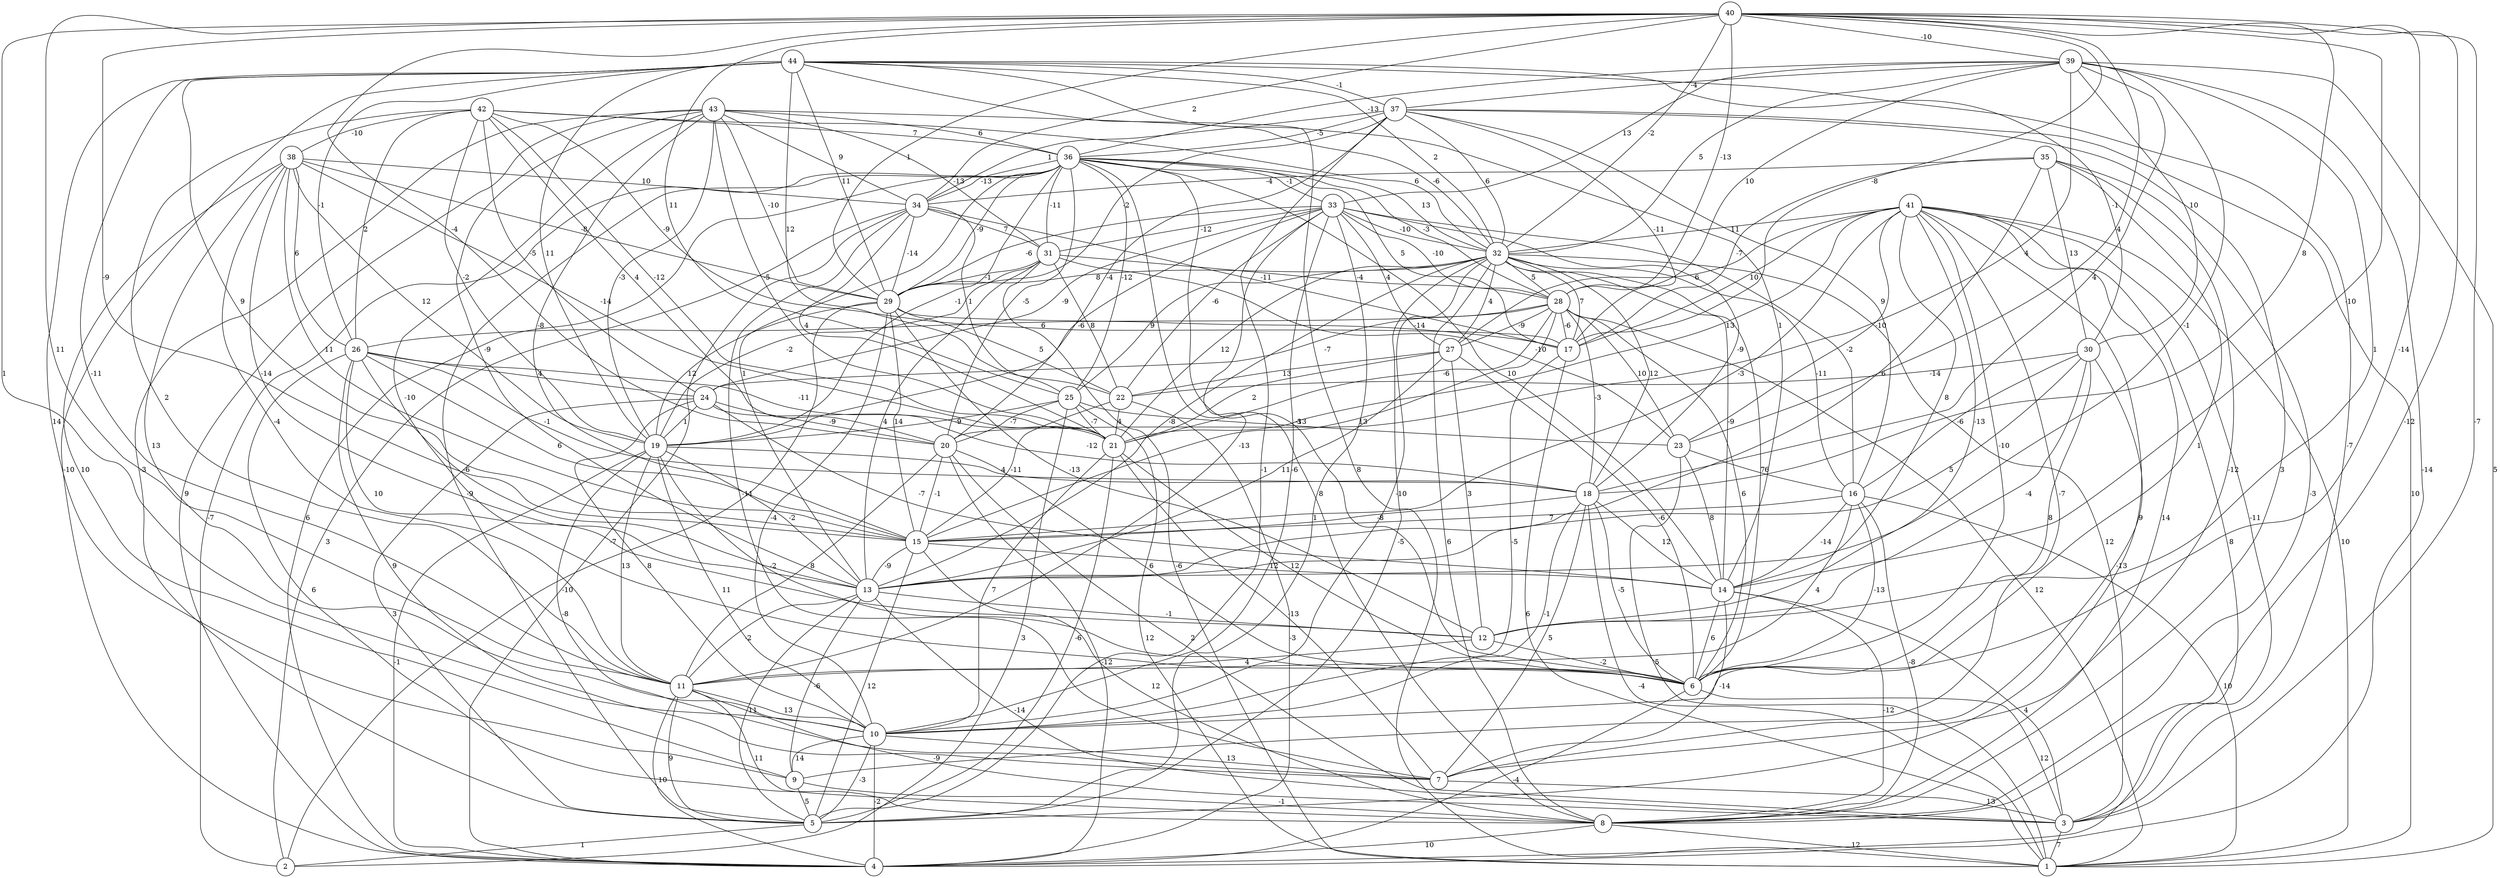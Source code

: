graph { 
	 fontname="Helvetica,Arial,sans-serif" 
	 node [shape = circle]; 
	 44 -- 1 [label = "8"];
	 44 -- 3 [label = "-7"];
	 44 -- 4 [label = "-10"];
	 44 -- 9 [label = "14"];
	 44 -- 11 [label = "-11"];
	 44 -- 14 [label = "1"];
	 44 -- 15 [label = "9"];
	 44 -- 19 [label = "11"];
	 44 -- 22 [label = "12"];
	 44 -- 26 [label = "-1"];
	 44 -- 29 [label = "11"];
	 44 -- 30 [label = "-1"];
	 44 -- 32 [label = "2"];
	 44 -- 37 [label = "-1"];
	 43 -- 4 [label = "9"];
	 43 -- 5 [label = "-3"];
	 43 -- 6 [label = "-10"];
	 43 -- 13 [label = "-9"];
	 43 -- 15 [label = "-8"];
	 43 -- 19 [label = "-3"];
	 43 -- 21 [label = "-5"];
	 43 -- 29 [label = "-10"];
	 43 -- 31 [label = "-13"];
	 43 -- 32 [label = "-6"];
	 43 -- 34 [label = "9"];
	 43 -- 36 [label = "6"];
	 42 -- 11 [label = "2"];
	 42 -- 17 [label = "-9"];
	 42 -- 19 [label = "-2"];
	 42 -- 20 [label = "4"];
	 42 -- 21 [label = "-12"];
	 42 -- 24 [label = "-5"];
	 42 -- 26 [label = "2"];
	 42 -- 32 [label = "6"];
	 42 -- 36 [label = "7"];
	 42 -- 38 [label = "-10"];
	 41 -- 1 [label = "10"];
	 41 -- 3 [label = "-11"];
	 41 -- 4 [label = "8"];
	 41 -- 5 [label = "9"];
	 41 -- 6 [label = "-10"];
	 41 -- 8 [label = "14"];
	 41 -- 9 [label = "-7"];
	 41 -- 12 [label = "-13"];
	 41 -- 14 [label = "8"];
	 41 -- 15 [label = "-3"];
	 41 -- 17 [label = "10"];
	 41 -- 21 [label = "13"];
	 41 -- 23 [label = "-10"];
	 41 -- 27 [label = "6"];
	 41 -- 32 [label = "11"];
	 40 -- 3 [label = "-7"];
	 40 -- 6 [label = "-14"];
	 40 -- 8 [label = "-12"];
	 40 -- 10 [label = "1"];
	 40 -- 11 [label = "11"];
	 40 -- 14 [label = "-10"];
	 40 -- 15 [label = "-9"];
	 40 -- 17 [label = "-8"];
	 40 -- 18 [label = "8"];
	 40 -- 20 [label = "-4"];
	 40 -- 23 [label = "4"];
	 40 -- 25 [label = "11"];
	 40 -- 28 [label = "-13"];
	 40 -- 29 [label = "1"];
	 40 -- 32 [label = "-2"];
	 40 -- 34 [label = "2"];
	 40 -- 39 [label = "-10"];
	 39 -- 1 [label = "5"];
	 39 -- 4 [label = "-14"];
	 39 -- 12 [label = "1"];
	 39 -- 13 [label = "-1"];
	 39 -- 18 [label = "4"];
	 39 -- 20 [label = "4"];
	 39 -- 28 [label = "10"];
	 39 -- 30 [label = "10"];
	 39 -- 32 [label = "5"];
	 39 -- 33 [label = "13"];
	 39 -- 36 [label = "-13"];
	 39 -- 37 [label = "-4"];
	 38 -- 9 [label = "10"];
	 38 -- 10 [label = "13"];
	 38 -- 11 [label = "-4"];
	 38 -- 13 [label = "-14"];
	 38 -- 15 [label = "11"];
	 38 -- 19 [label = "12"];
	 38 -- 21 [label = "-14"];
	 38 -- 26 [label = "6"];
	 38 -- 29 [label = "-8"];
	 38 -- 34 [label = "10"];
	 37 -- 1 [label = "10"];
	 37 -- 5 [label = "-1"];
	 37 -- 8 [label = "3"];
	 37 -- 16 [label = "9"];
	 37 -- 17 [label = "-11"];
	 37 -- 20 [label = "-4"];
	 37 -- 29 [label = "-2"];
	 37 -- 32 [label = "6"];
	 37 -- 34 [label = "1"];
	 37 -- 36 [label = "-5"];
	 36 -- 2 [label = "-7"];
	 36 -- 4 [label = "6"];
	 36 -- 5 [label = "-9"];
	 36 -- 6 [label = "-3"];
	 36 -- 8 [label = "8"];
	 36 -- 13 [label = "1"];
	 36 -- 14 [label = "10"];
	 36 -- 17 [label = "5"];
	 36 -- 19 [label = "-1"];
	 36 -- 20 [label = "-5"];
	 36 -- 25 [label = "-12"];
	 36 -- 28 [label = "-3"];
	 36 -- 29 [label = "-9"];
	 36 -- 31 [label = "-11"];
	 36 -- 32 [label = "13"];
	 36 -- 33 [label = "-1"];
	 36 -- 34 [label = "-13"];
	 35 -- 7 [label = "-12"];
	 35 -- 8 [label = "-3"];
	 35 -- 10 [label = "1"];
	 35 -- 13 [label = "6"];
	 35 -- 17 [label = "-7"];
	 35 -- 30 [label = "13"];
	 35 -- 34 [label = "-4"];
	 34 -- 2 [label = "3"];
	 34 -- 4 [label = "-7"];
	 34 -- 7 [label = "-11"];
	 34 -- 17 [label = "-11"];
	 34 -- 21 [label = "4"];
	 34 -- 25 [label = "1"];
	 34 -- 29 [label = "-14"];
	 34 -- 31 [label = "7"];
	 33 -- 5 [label = "1"];
	 33 -- 10 [label = "-6"];
	 33 -- 11 [label = "-13"];
	 33 -- 16 [label = "-2"];
	 33 -- 18 [label = "-9"];
	 33 -- 19 [label = "-6"];
	 33 -- 22 [label = "-6"];
	 33 -- 24 [label = "-9"];
	 33 -- 27 [label = "4"];
	 33 -- 28 [label = "-10"];
	 33 -- 29 [label = "-6"];
	 33 -- 31 [label = "-12"];
	 33 -- 32 [label = "-10"];
	 32 -- 3 [label = "12"];
	 32 -- 5 [label = "-5"];
	 32 -- 6 [label = "7"];
	 32 -- 8 [label = "6"];
	 32 -- 10 [label = "-10"];
	 32 -- 13 [label = "-8"];
	 32 -- 14 [label = "-9"];
	 32 -- 16 [label = "-11"];
	 32 -- 17 [label = "7"];
	 32 -- 18 [label = "12"];
	 32 -- 21 [label = "12"];
	 32 -- 25 [label = "9"];
	 32 -- 27 [label = "4"];
	 32 -- 28 [label = "5"];
	 32 -- 29 [label = "8"];
	 31 -- 1 [label = "-6"];
	 31 -- 13 [label = "4"];
	 31 -- 19 [label = "-2"];
	 31 -- 22 [label = "8"];
	 31 -- 23 [label = "-10"];
	 31 -- 28 [label = "-4"];
	 31 -- 29 [label = "-1"];
	 30 -- 6 [label = "8"];
	 30 -- 7 [label = "-13"];
	 30 -- 12 [label = "-4"];
	 30 -- 13 [label = "5"];
	 30 -- 16 [label = "-6"];
	 30 -- 22 [label = "-14"];
	 29 -- 2 [label = "-10"];
	 29 -- 10 [label = "-4"];
	 29 -- 12 [label = "-13"];
	 29 -- 15 [label = "14"];
	 29 -- 17 [label = "-14"];
	 29 -- 19 [label = "12"];
	 29 -- 22 [label = "5"];
	 28 -- 1 [label = "12"];
	 28 -- 6 [label = "6"];
	 28 -- 15 [label = "13"];
	 28 -- 17 [label = "-6"];
	 28 -- 18 [label = "-3"];
	 28 -- 21 [label = "-6"];
	 28 -- 23 [label = "10"];
	 28 -- 24 [label = "-7"];
	 28 -- 26 [label = "6"];
	 28 -- 27 [label = "-9"];
	 27 -- 6 [label = "-6"];
	 27 -- 12 [label = "3"];
	 27 -- 13 [label = "11"];
	 27 -- 21 [label = "2"];
	 27 -- 22 [label = "13"];
	 26 -- 7 [label = "9"];
	 26 -- 8 [label = "6"];
	 26 -- 12 [label = "10"];
	 26 -- 13 [label = "-6"];
	 26 -- 15 [label = "6"];
	 26 -- 18 [label = "-1"];
	 26 -- 21 [label = "-11"];
	 26 -- 24 [label = "4"];
	 25 -- 1 [label = "12"];
	 25 -- 2 [label = "3"];
	 25 -- 19 [label = "-9"];
	 25 -- 20 [label = "-7"];
	 25 -- 21 [label = "-7"];
	 25 -- 23 [label = "-13"];
	 24 -- 5 [label = "3"];
	 24 -- 10 [label = "8"];
	 24 -- 14 [label = "-7"];
	 24 -- 18 [label = "-12"];
	 24 -- 19 [label = "1"];
	 24 -- 20 [label = "-9"];
	 23 -- 1 [label = "5"];
	 23 -- 14 [label = "8"];
	 23 -- 16 [label = "6"];
	 22 -- 4 [label = "-3"];
	 22 -- 15 [label = "-11"];
	 22 -- 21 [label = "4"];
	 21 -- 5 [label = "-6"];
	 21 -- 6 [label = "12"];
	 21 -- 7 [label = "-13"];
	 21 -- 10 [label = "7"];
	 20 -- 3 [label = "2"];
	 20 -- 4 [label = "-12"];
	 20 -- 6 [label = "6"];
	 20 -- 11 [label = "8"];
	 20 -- 15 [label = "-1"];
	 19 -- 4 [label = "-1"];
	 19 -- 6 [label = "-2"];
	 19 -- 7 [label = "-8"];
	 19 -- 10 [label = "11"];
	 19 -- 11 [label = "13"];
	 19 -- 13 [label = "-2"];
	 19 -- 18 [label = "4"];
	 18 -- 1 [label = "-4"];
	 18 -- 6 [label = "-5"];
	 18 -- 7 [label = "5"];
	 18 -- 10 [label = "-1"];
	 18 -- 14 [label = "12"];
	 18 -- 15 [label = "-8"];
	 17 -- 1 [label = "6"];
	 17 -- 10 [label = "-5"];
	 16 -- 1 [label = "10"];
	 16 -- 6 [label = "-13"];
	 16 -- 8 [label = "-8"];
	 16 -- 11 [label = "4"];
	 16 -- 14 [label = "-14"];
	 16 -- 15 [label = "7"];
	 15 -- 5 [label = "12"];
	 15 -- 8 [label = "12"];
	 15 -- 13 [label = "-9"];
	 15 -- 14 [label = "12"];
	 14 -- 3 [label = "4"];
	 14 -- 6 [label = "6"];
	 14 -- 7 [label = "-14"];
	 14 -- 8 [label = "-12"];
	 13 -- 3 [label = "-14"];
	 13 -- 5 [label = "11"];
	 13 -- 9 [label = "-6"];
	 13 -- 11 [label = "-2"];
	 13 -- 12 [label = "-1"];
	 12 -- 6 [label = "-2"];
	 12 -- 11 [label = "4"];
	 11 -- 3 [label = "-9"];
	 11 -- 4 [label = "10"];
	 11 -- 5 [label = "9"];
	 11 -- 8 [label = "11"];
	 11 -- 10 [label = "13"];
	 10 -- 4 [label = "-2"];
	 10 -- 5 [label = "-3"];
	 10 -- 7 [label = "13"];
	 10 -- 9 [label = "14"];
	 9 -- 5 [label = "5"];
	 9 -- 8 [label = "-1"];
	 8 -- 1 [label = "12"];
	 8 -- 4 [label = "10"];
	 7 -- 3 [label = "13"];
	 6 -- 3 [label = "12"];
	 6 -- 4 [label = "-4"];
	 5 -- 2 [label = "1"];
	 3 -- 1 [label = "7"];
	 1;
	 2;
	 3;
	 4;
	 5;
	 6;
	 7;
	 8;
	 9;
	 10;
	 11;
	 12;
	 13;
	 14;
	 15;
	 16;
	 17;
	 18;
	 19;
	 20;
	 21;
	 22;
	 23;
	 24;
	 25;
	 26;
	 27;
	 28;
	 29;
	 30;
	 31;
	 32;
	 33;
	 34;
	 35;
	 36;
	 37;
	 38;
	 39;
	 40;
	 41;
	 42;
	 43;
	 44;
}

